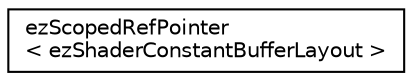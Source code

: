 digraph "Graphical Class Hierarchy"
{
 // LATEX_PDF_SIZE
  edge [fontname="Helvetica",fontsize="10",labelfontname="Helvetica",labelfontsize="10"];
  node [fontname="Helvetica",fontsize="10",shape=record];
  rankdir="LR";
  Node0 [label="ezScopedRefPointer\l\< ezShaderConstantBufferLayout \>",height=0.2,width=0.4,color="black", fillcolor="white", style="filled",URL="$db/d20/classez_scoped_ref_pointer.htm",tooltip=" "];
}

